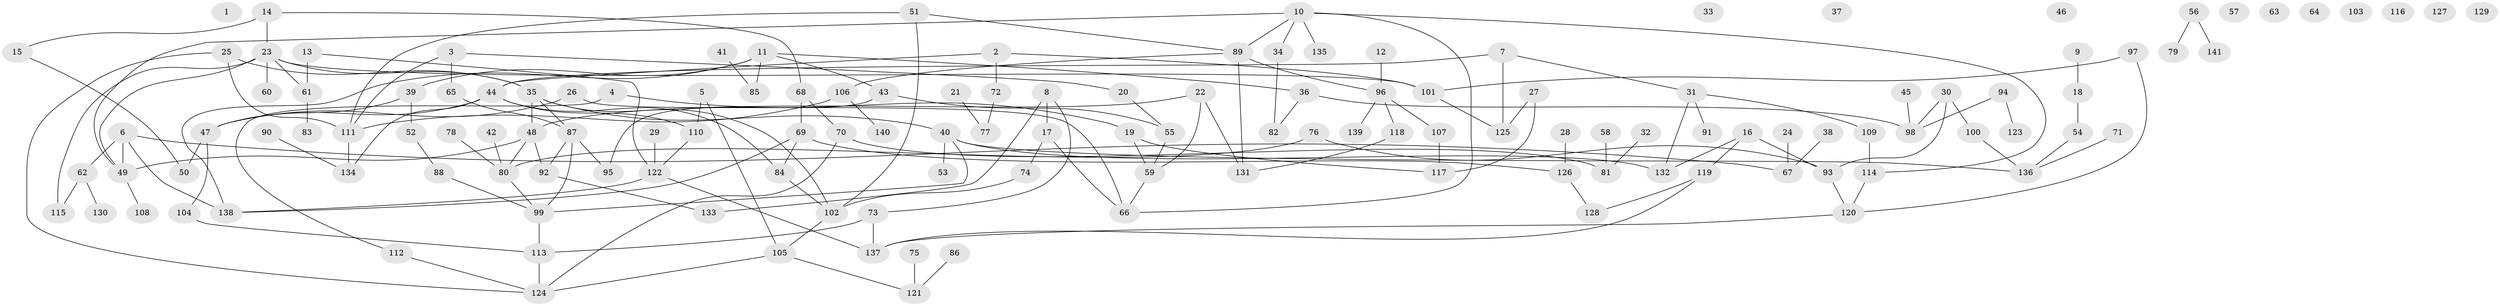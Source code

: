 // coarse degree distribution, {0: 0.10891089108910891, 7: 0.0297029702970297, 3: 0.19801980198019803, 2: 0.1782178217821782, 4: 0.0891089108910891, 5: 0.09900990099009901, 1: 0.2376237623762376, 8: 0.039603960396039604, 9: 0.009900990099009901, 6: 0.009900990099009901}
// Generated by graph-tools (version 1.1) at 2025/41/03/06/25 10:41:23]
// undirected, 141 vertices, 177 edges
graph export_dot {
graph [start="1"]
  node [color=gray90,style=filled];
  1;
  2;
  3;
  4;
  5;
  6;
  7;
  8;
  9;
  10;
  11;
  12;
  13;
  14;
  15;
  16;
  17;
  18;
  19;
  20;
  21;
  22;
  23;
  24;
  25;
  26;
  27;
  28;
  29;
  30;
  31;
  32;
  33;
  34;
  35;
  36;
  37;
  38;
  39;
  40;
  41;
  42;
  43;
  44;
  45;
  46;
  47;
  48;
  49;
  50;
  51;
  52;
  53;
  54;
  55;
  56;
  57;
  58;
  59;
  60;
  61;
  62;
  63;
  64;
  65;
  66;
  67;
  68;
  69;
  70;
  71;
  72;
  73;
  74;
  75;
  76;
  77;
  78;
  79;
  80;
  81;
  82;
  83;
  84;
  85;
  86;
  87;
  88;
  89;
  90;
  91;
  92;
  93;
  94;
  95;
  96;
  97;
  98;
  99;
  100;
  101;
  102;
  103;
  104;
  105;
  106;
  107;
  108;
  109;
  110;
  111;
  112;
  113;
  114;
  115;
  116;
  117;
  118;
  119;
  120;
  121;
  122;
  123;
  124;
  125;
  126;
  127;
  128;
  129;
  130;
  131;
  132;
  133;
  134;
  135;
  136;
  137;
  138;
  139;
  140;
  141;
  2 -- 44;
  2 -- 72;
  2 -- 101;
  3 -- 20;
  3 -- 65;
  3 -- 111;
  4 -- 19;
  4 -- 112;
  5 -- 105;
  5 -- 110;
  6 -- 49;
  6 -- 62;
  6 -- 67;
  6 -- 138;
  7 -- 31;
  7 -- 44;
  7 -- 125;
  8 -- 17;
  8 -- 73;
  8 -- 133;
  9 -- 18;
  10 -- 34;
  10 -- 49;
  10 -- 66;
  10 -- 89;
  10 -- 114;
  10 -- 135;
  11 -- 36;
  11 -- 39;
  11 -- 43;
  11 -- 85;
  11 -- 138;
  12 -- 96;
  13 -- 61;
  13 -- 122;
  14 -- 15;
  14 -- 23;
  14 -- 68;
  15 -- 50;
  16 -- 93;
  16 -- 119;
  16 -- 132;
  17 -- 66;
  17 -- 74;
  18 -- 54;
  19 -- 59;
  19 -- 117;
  20 -- 55;
  21 -- 77;
  22 -- 48;
  22 -- 59;
  22 -- 131;
  23 -- 35;
  23 -- 49;
  23 -- 60;
  23 -- 61;
  23 -- 101;
  23 -- 115;
  24 -- 67;
  25 -- 35;
  25 -- 111;
  25 -- 124;
  26 -- 47;
  26 -- 66;
  27 -- 117;
  27 -- 125;
  28 -- 126;
  29 -- 122;
  30 -- 93;
  30 -- 98;
  30 -- 100;
  31 -- 91;
  31 -- 109;
  31 -- 132;
  32 -- 81;
  34 -- 82;
  35 -- 40;
  35 -- 48;
  35 -- 87;
  35 -- 102;
  36 -- 82;
  36 -- 98;
  38 -- 67;
  39 -- 47;
  39 -- 52;
  40 -- 53;
  40 -- 99;
  40 -- 132;
  40 -- 136;
  41 -- 85;
  42 -- 80;
  43 -- 55;
  43 -- 95;
  44 -- 47;
  44 -- 84;
  44 -- 110;
  44 -- 134;
  45 -- 98;
  47 -- 50;
  47 -- 104;
  48 -- 49;
  48 -- 80;
  48 -- 92;
  49 -- 108;
  51 -- 89;
  51 -- 102;
  51 -- 111;
  52 -- 88;
  54 -- 136;
  55 -- 59;
  56 -- 79;
  56 -- 141;
  58 -- 81;
  59 -- 66;
  61 -- 83;
  62 -- 115;
  62 -- 130;
  65 -- 87;
  68 -- 69;
  68 -- 70;
  69 -- 84;
  69 -- 126;
  69 -- 138;
  70 -- 81;
  70 -- 124;
  71 -- 136;
  72 -- 77;
  73 -- 113;
  73 -- 137;
  74 -- 102;
  75 -- 121;
  76 -- 80;
  76 -- 93;
  78 -- 80;
  80 -- 99;
  84 -- 102;
  86 -- 121;
  87 -- 92;
  87 -- 95;
  87 -- 99;
  88 -- 99;
  89 -- 96;
  89 -- 106;
  89 -- 131;
  90 -- 134;
  92 -- 133;
  93 -- 120;
  94 -- 98;
  94 -- 123;
  96 -- 107;
  96 -- 118;
  96 -- 139;
  97 -- 101;
  97 -- 120;
  99 -- 113;
  100 -- 136;
  101 -- 125;
  102 -- 105;
  104 -- 113;
  105 -- 121;
  105 -- 124;
  106 -- 111;
  106 -- 140;
  107 -- 117;
  109 -- 114;
  110 -- 122;
  111 -- 134;
  112 -- 124;
  113 -- 124;
  114 -- 120;
  118 -- 131;
  119 -- 128;
  119 -- 137;
  120 -- 137;
  122 -- 137;
  122 -- 138;
  126 -- 128;
}
